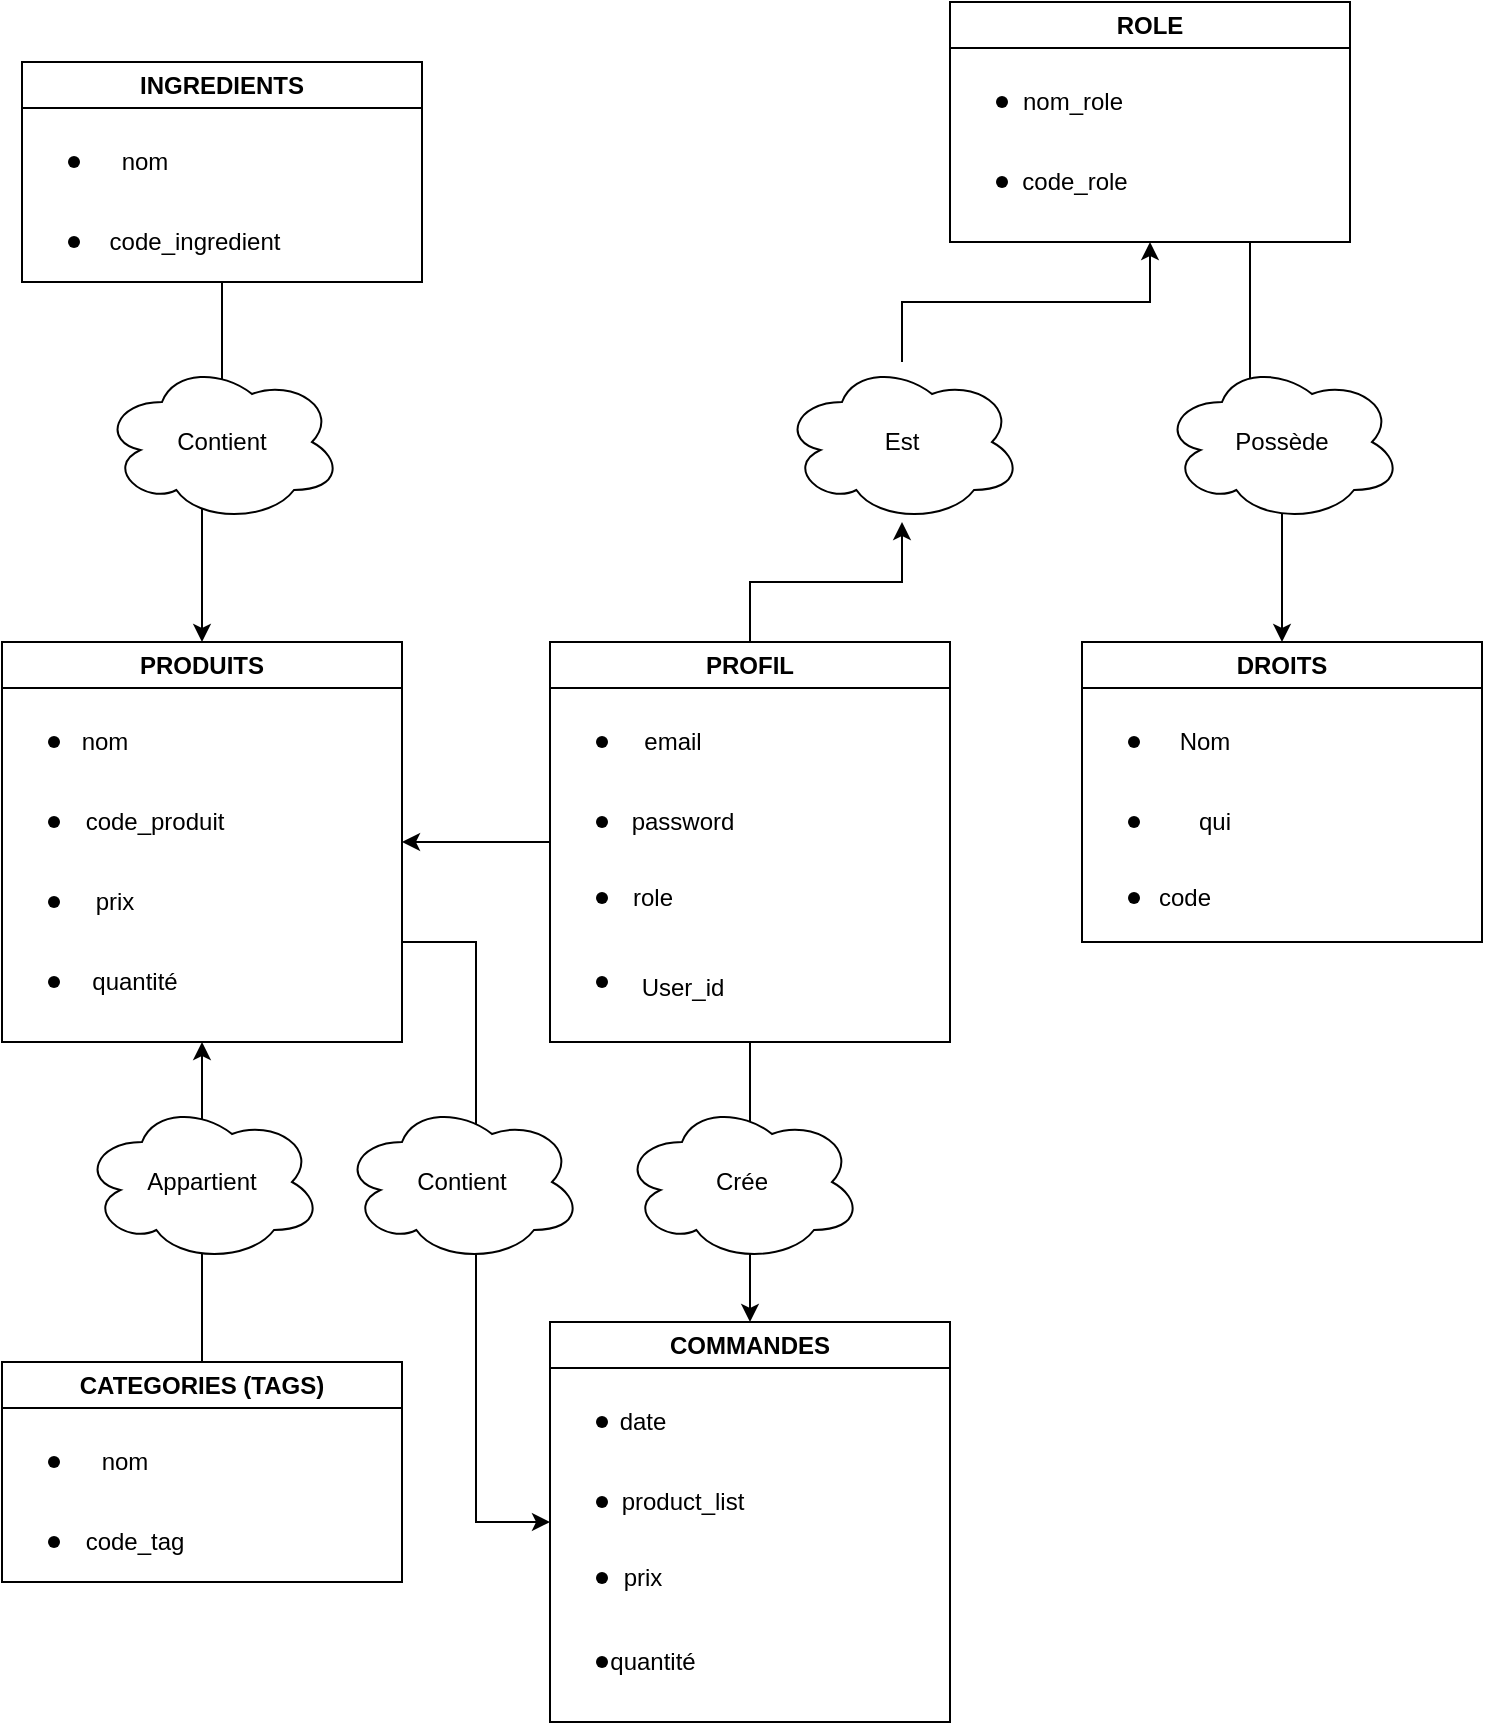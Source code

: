 <mxfile version="23.1.4" type="github">
  <diagram name="Page-1" id="rWvj7r1L1JmkacUhFCVx">
    <mxGraphModel dx="1228" dy="976" grid="1" gridSize="10" guides="1" tooltips="1" connect="1" arrows="1" fold="1" page="1" pageScale="1" pageWidth="827" pageHeight="1169" math="0" shadow="0">
      <root>
        <mxCell id="0" />
        <mxCell id="1" parent="0" />
        <mxCell id="3Qk4PJd8HGj3UVIdCU3T-71" style="edgeStyle=orthogonalEdgeStyle;rounded=0;orthogonalLoop=1;jettySize=auto;html=1;exitX=0.5;exitY=0;exitDx=0;exitDy=0;entryX=0.5;entryY=1;entryDx=0;entryDy=0;" edge="1" parent="1" source="3Qk4PJd8HGj3UVIdCU3T-92" target="3Qk4PJd8HGj3UVIdCU3T-22">
          <mxGeometry relative="1" as="geometry" />
        </mxCell>
        <mxCell id="3Qk4PJd8HGj3UVIdCU3T-86" style="edgeStyle=orthogonalEdgeStyle;rounded=0;orthogonalLoop=1;jettySize=auto;html=1;exitX=0.5;exitY=1;exitDx=0;exitDy=0;entryX=0.5;entryY=0;entryDx=0;entryDy=0;" edge="1" parent="1" source="3Qk4PJd8HGj3UVIdCU3T-5" target="3Qk4PJd8HGj3UVIdCU3T-40">
          <mxGeometry relative="1" as="geometry" />
        </mxCell>
        <mxCell id="3Qk4PJd8HGj3UVIdCU3T-87" style="edgeStyle=orthogonalEdgeStyle;rounded=0;orthogonalLoop=1;jettySize=auto;html=1;exitX=0;exitY=0.5;exitDx=0;exitDy=0;entryX=1;entryY=0.5;entryDx=0;entryDy=0;" edge="1" parent="1" source="3Qk4PJd8HGj3UVIdCU3T-5" target="3Qk4PJd8HGj3UVIdCU3T-74">
          <mxGeometry relative="1" as="geometry" />
        </mxCell>
        <mxCell id="3Qk4PJd8HGj3UVIdCU3T-5" value="PROFIL" style="swimlane;whiteSpace=wrap;html=1;" vertex="1" parent="1">
          <mxGeometry x="314" y="400" width="200" height="200" as="geometry" />
        </mxCell>
        <mxCell id="3Qk4PJd8HGj3UVIdCU3T-11" value="" style="shape=waypoint;sketch=0;size=6;pointerEvents=1;points=[];fillColor=none;resizable=0;rotatable=0;perimeter=centerPerimeter;snapToPoint=1;" vertex="1" parent="3Qk4PJd8HGj3UVIdCU3T-5">
          <mxGeometry x="16" y="160" width="20" height="20" as="geometry" />
        </mxCell>
        <mxCell id="3Qk4PJd8HGj3UVIdCU3T-10" value="" style="shape=waypoint;sketch=0;size=6;pointerEvents=1;points=[];fillColor=none;resizable=0;rotatable=0;perimeter=centerPerimeter;snapToPoint=1;" vertex="1" parent="3Qk4PJd8HGj3UVIdCU3T-5">
          <mxGeometry x="16" y="40" width="20" height="20" as="geometry" />
        </mxCell>
        <mxCell id="3Qk4PJd8HGj3UVIdCU3T-16" value="email" style="text;html=1;align=center;verticalAlign=middle;resizable=0;points=[];autosize=1;strokeColor=none;fillColor=none;" vertex="1" parent="3Qk4PJd8HGj3UVIdCU3T-5">
          <mxGeometry x="36" y="35" width="50" height="30" as="geometry" />
        </mxCell>
        <mxCell id="3Qk4PJd8HGj3UVIdCU3T-13" value="" style="shape=waypoint;sketch=0;size=6;pointerEvents=1;points=[];fillColor=none;resizable=0;rotatable=0;perimeter=centerPerimeter;snapToPoint=1;" vertex="1" parent="3Qk4PJd8HGj3UVIdCU3T-5">
          <mxGeometry x="16" y="80" width="20" height="20" as="geometry" />
        </mxCell>
        <mxCell id="3Qk4PJd8HGj3UVIdCU3T-12" value="" style="shape=waypoint;sketch=0;size=6;pointerEvents=1;points=[];fillColor=none;resizable=0;rotatable=0;perimeter=centerPerimeter;snapToPoint=1;" vertex="1" parent="3Qk4PJd8HGj3UVIdCU3T-5">
          <mxGeometry x="16" y="118" width="20" height="20" as="geometry" />
        </mxCell>
        <mxCell id="3Qk4PJd8HGj3UVIdCU3T-18" value="role" style="text;html=1;align=center;verticalAlign=middle;resizable=0;points=[];autosize=1;strokeColor=none;fillColor=none;" vertex="1" parent="3Qk4PJd8HGj3UVIdCU3T-5">
          <mxGeometry x="31" y="113" width="40" height="30" as="geometry" />
        </mxCell>
        <mxCell id="3Qk4PJd8HGj3UVIdCU3T-17" value="password" style="text;html=1;align=center;verticalAlign=middle;resizable=0;points=[];autosize=1;strokeColor=none;fillColor=none;" vertex="1" parent="3Qk4PJd8HGj3UVIdCU3T-5">
          <mxGeometry x="31" y="75" width="70" height="30" as="geometry" />
        </mxCell>
        <mxCell id="3Qk4PJd8HGj3UVIdCU3T-21" value="User_id" style="text;html=1;align=center;verticalAlign=middle;resizable=0;points=[];autosize=1;strokeColor=none;fillColor=none;" vertex="1" parent="1">
          <mxGeometry x="350" y="558" width="60" height="30" as="geometry" />
        </mxCell>
        <mxCell id="3Qk4PJd8HGj3UVIdCU3T-72" style="edgeStyle=orthogonalEdgeStyle;rounded=0;orthogonalLoop=1;jettySize=auto;html=1;exitX=0.75;exitY=1;exitDx=0;exitDy=0;entryX=0.5;entryY=0;entryDx=0;entryDy=0;" edge="1" parent="1" source="3Qk4PJd8HGj3UVIdCU3T-22" target="3Qk4PJd8HGj3UVIdCU3T-59">
          <mxGeometry relative="1" as="geometry" />
        </mxCell>
        <mxCell id="3Qk4PJd8HGj3UVIdCU3T-22" value="ROLE" style="swimlane;whiteSpace=wrap;html=1;" vertex="1" parent="1">
          <mxGeometry x="514" y="80" width="200" height="120" as="geometry" />
        </mxCell>
        <mxCell id="3Qk4PJd8HGj3UVIdCU3T-24" value="" style="shape=waypoint;sketch=0;size=6;pointerEvents=1;points=[];fillColor=none;resizable=0;rotatable=0;perimeter=centerPerimeter;snapToPoint=1;" vertex="1" parent="3Qk4PJd8HGj3UVIdCU3T-22">
          <mxGeometry x="16" y="40" width="20" height="20" as="geometry" />
        </mxCell>
        <mxCell id="3Qk4PJd8HGj3UVIdCU3T-25" value="nom_role" style="text;html=1;align=center;verticalAlign=middle;resizable=0;points=[];autosize=1;strokeColor=none;fillColor=none;" vertex="1" parent="3Qk4PJd8HGj3UVIdCU3T-22">
          <mxGeometry x="26" y="35" width="70" height="30" as="geometry" />
        </mxCell>
        <mxCell id="3Qk4PJd8HGj3UVIdCU3T-26" value="" style="shape=waypoint;sketch=0;size=6;pointerEvents=1;points=[];fillColor=none;resizable=0;rotatable=0;perimeter=centerPerimeter;snapToPoint=1;" vertex="1" parent="3Qk4PJd8HGj3UVIdCU3T-22">
          <mxGeometry x="16" y="80" width="20" height="20" as="geometry" />
        </mxCell>
        <mxCell id="3Qk4PJd8HGj3UVIdCU3T-29" value="code_role" style="text;html=1;align=center;verticalAlign=middle;resizable=0;points=[];autosize=1;strokeColor=none;fillColor=none;" vertex="1" parent="3Qk4PJd8HGj3UVIdCU3T-22">
          <mxGeometry x="22" y="75" width="80" height="30" as="geometry" />
        </mxCell>
        <mxCell id="3Qk4PJd8HGj3UVIdCU3T-84" style="edgeStyle=orthogonalEdgeStyle;rounded=0;orthogonalLoop=1;jettySize=auto;html=1;exitX=0.5;exitY=0;exitDx=0;exitDy=0;entryX=0.5;entryY=1;entryDx=0;entryDy=0;" edge="1" parent="1" source="3Qk4PJd8HGj3UVIdCU3T-31" target="3Qk4PJd8HGj3UVIdCU3T-74">
          <mxGeometry relative="1" as="geometry" />
        </mxCell>
        <mxCell id="3Qk4PJd8HGj3UVIdCU3T-31" value="CATEGORIES (TAGS)" style="swimlane;whiteSpace=wrap;html=1;" vertex="1" parent="1">
          <mxGeometry x="40" y="760" width="200" height="110" as="geometry" />
        </mxCell>
        <mxCell id="3Qk4PJd8HGj3UVIdCU3T-33" value="" style="shape=waypoint;sketch=0;size=6;pointerEvents=1;points=[];fillColor=none;resizable=0;rotatable=0;perimeter=centerPerimeter;snapToPoint=1;" vertex="1" parent="3Qk4PJd8HGj3UVIdCU3T-31">
          <mxGeometry x="16" y="40" width="20" height="20" as="geometry" />
        </mxCell>
        <mxCell id="3Qk4PJd8HGj3UVIdCU3T-34" value="nom" style="text;html=1;align=center;verticalAlign=middle;resizable=0;points=[];autosize=1;strokeColor=none;fillColor=none;" vertex="1" parent="3Qk4PJd8HGj3UVIdCU3T-31">
          <mxGeometry x="36" y="35" width="50" height="30" as="geometry" />
        </mxCell>
        <mxCell id="3Qk4PJd8HGj3UVIdCU3T-35" value="" style="shape=waypoint;sketch=0;size=6;pointerEvents=1;points=[];fillColor=none;resizable=0;rotatable=0;perimeter=centerPerimeter;snapToPoint=1;" vertex="1" parent="3Qk4PJd8HGj3UVIdCU3T-31">
          <mxGeometry x="16" y="80" width="20" height="20" as="geometry" />
        </mxCell>
        <mxCell id="3Qk4PJd8HGj3UVIdCU3T-38" value="code_tag" style="text;html=1;align=center;verticalAlign=middle;resizable=0;points=[];autosize=1;strokeColor=none;fillColor=none;" vertex="1" parent="3Qk4PJd8HGj3UVIdCU3T-31">
          <mxGeometry x="31" y="75" width="70" height="30" as="geometry" />
        </mxCell>
        <mxCell id="3Qk4PJd8HGj3UVIdCU3T-40" value="COMMANDES" style="swimlane;whiteSpace=wrap;html=1;" vertex="1" parent="1">
          <mxGeometry x="314" y="740" width="200" height="200" as="geometry" />
        </mxCell>
        <mxCell id="3Qk4PJd8HGj3UVIdCU3T-41" value="" style="shape=waypoint;sketch=0;size=6;pointerEvents=1;points=[];fillColor=none;resizable=0;rotatable=0;perimeter=centerPerimeter;snapToPoint=1;" vertex="1" parent="3Qk4PJd8HGj3UVIdCU3T-40">
          <mxGeometry x="16" y="160" width="20" height="20" as="geometry" />
        </mxCell>
        <mxCell id="3Qk4PJd8HGj3UVIdCU3T-42" value="" style="shape=waypoint;sketch=0;size=6;pointerEvents=1;points=[];fillColor=none;resizable=0;rotatable=0;perimeter=centerPerimeter;snapToPoint=1;" vertex="1" parent="3Qk4PJd8HGj3UVIdCU3T-40">
          <mxGeometry x="16" y="40" width="20" height="20" as="geometry" />
        </mxCell>
        <mxCell id="3Qk4PJd8HGj3UVIdCU3T-43" value="date" style="text;html=1;align=center;verticalAlign=middle;resizable=0;points=[];autosize=1;strokeColor=none;fillColor=none;" vertex="1" parent="3Qk4PJd8HGj3UVIdCU3T-40">
          <mxGeometry x="21" y="35" width="50" height="30" as="geometry" />
        </mxCell>
        <mxCell id="3Qk4PJd8HGj3UVIdCU3T-44" value="" style="shape=waypoint;sketch=0;size=6;pointerEvents=1;points=[];fillColor=none;resizable=0;rotatable=0;perimeter=centerPerimeter;snapToPoint=1;" vertex="1" parent="3Qk4PJd8HGj3UVIdCU3T-40">
          <mxGeometry x="16" y="80" width="20" height="20" as="geometry" />
        </mxCell>
        <mxCell id="3Qk4PJd8HGj3UVIdCU3T-45" value="" style="shape=waypoint;sketch=0;size=6;pointerEvents=1;points=[];fillColor=none;resizable=0;rotatable=0;perimeter=centerPerimeter;snapToPoint=1;" vertex="1" parent="3Qk4PJd8HGj3UVIdCU3T-40">
          <mxGeometry x="16" y="118" width="20" height="20" as="geometry" />
        </mxCell>
        <mxCell id="3Qk4PJd8HGj3UVIdCU3T-47" value="product_list" style="text;html=1;align=center;verticalAlign=middle;resizable=0;points=[];autosize=1;strokeColor=none;fillColor=none;" vertex="1" parent="3Qk4PJd8HGj3UVIdCU3T-40">
          <mxGeometry x="26" y="75" width="80" height="30" as="geometry" />
        </mxCell>
        <mxCell id="3Qk4PJd8HGj3UVIdCU3T-70" value="prix" style="text;html=1;align=center;verticalAlign=middle;resizable=0;points=[];autosize=1;strokeColor=none;fillColor=none;" vertex="1" parent="3Qk4PJd8HGj3UVIdCU3T-40">
          <mxGeometry x="26" y="113" width="40" height="30" as="geometry" />
        </mxCell>
        <mxCell id="3Qk4PJd8HGj3UVIdCU3T-48" value="quantité" style="text;html=1;align=center;verticalAlign=middle;resizable=0;points=[];autosize=1;strokeColor=none;fillColor=none;" vertex="1" parent="3Qk4PJd8HGj3UVIdCU3T-40">
          <mxGeometry x="16" y="155" width="70" height="30" as="geometry" />
        </mxCell>
        <mxCell id="3Qk4PJd8HGj3UVIdCU3T-85" style="edgeStyle=orthogonalEdgeStyle;rounded=0;orthogonalLoop=1;jettySize=auto;html=1;exitX=0.5;exitY=1;exitDx=0;exitDy=0;entryX=0.5;entryY=0;entryDx=0;entryDy=0;" edge="1" parent="1" source="3Qk4PJd8HGj3UVIdCU3T-49" target="3Qk4PJd8HGj3UVIdCU3T-74">
          <mxGeometry relative="1" as="geometry" />
        </mxCell>
        <mxCell id="3Qk4PJd8HGj3UVIdCU3T-49" value="INGREDIENTS" style="swimlane;whiteSpace=wrap;html=1;" vertex="1" parent="1">
          <mxGeometry x="50" y="110" width="200" height="110" as="geometry" />
        </mxCell>
        <mxCell id="3Qk4PJd8HGj3UVIdCU3T-51" value="" style="shape=waypoint;sketch=0;size=6;pointerEvents=1;points=[];fillColor=none;resizable=0;rotatable=0;perimeter=centerPerimeter;snapToPoint=1;" vertex="1" parent="3Qk4PJd8HGj3UVIdCU3T-49">
          <mxGeometry x="16" y="40" width="20" height="20" as="geometry" />
        </mxCell>
        <mxCell id="3Qk4PJd8HGj3UVIdCU3T-52" value="nom" style="text;html=1;align=center;verticalAlign=middle;resizable=0;points=[];autosize=1;strokeColor=none;fillColor=none;" vertex="1" parent="3Qk4PJd8HGj3UVIdCU3T-49">
          <mxGeometry x="36" y="35" width="50" height="30" as="geometry" />
        </mxCell>
        <mxCell id="3Qk4PJd8HGj3UVIdCU3T-53" value="" style="shape=waypoint;sketch=0;size=6;pointerEvents=1;points=[];fillColor=none;resizable=0;rotatable=0;perimeter=centerPerimeter;snapToPoint=1;" vertex="1" parent="3Qk4PJd8HGj3UVIdCU3T-49">
          <mxGeometry x="16" y="80" width="20" height="20" as="geometry" />
        </mxCell>
        <mxCell id="3Qk4PJd8HGj3UVIdCU3T-56" value="code_ingredient" style="text;html=1;align=center;verticalAlign=middle;resizable=0;points=[];autosize=1;strokeColor=none;fillColor=none;" vertex="1" parent="3Qk4PJd8HGj3UVIdCU3T-49">
          <mxGeometry x="31" y="75" width="110" height="30" as="geometry" />
        </mxCell>
        <mxCell id="3Qk4PJd8HGj3UVIdCU3T-59" value="DROITS" style="swimlane;whiteSpace=wrap;html=1;" vertex="1" parent="1">
          <mxGeometry x="580" y="400" width="200" height="150" as="geometry" />
        </mxCell>
        <mxCell id="3Qk4PJd8HGj3UVIdCU3T-61" value="" style="shape=waypoint;sketch=0;size=6;pointerEvents=1;points=[];fillColor=none;resizable=0;rotatable=0;perimeter=centerPerimeter;snapToPoint=1;" vertex="1" parent="3Qk4PJd8HGj3UVIdCU3T-59">
          <mxGeometry x="16" y="40" width="20" height="20" as="geometry" />
        </mxCell>
        <mxCell id="3Qk4PJd8HGj3UVIdCU3T-62" value="Nom" style="text;html=1;align=center;verticalAlign=middle;resizable=0;points=[];autosize=1;strokeColor=none;fillColor=none;" vertex="1" parent="3Qk4PJd8HGj3UVIdCU3T-59">
          <mxGeometry x="36" y="35" width="50" height="30" as="geometry" />
        </mxCell>
        <mxCell id="3Qk4PJd8HGj3UVIdCU3T-63" value="" style="shape=waypoint;sketch=0;size=6;pointerEvents=1;points=[];fillColor=none;resizable=0;rotatable=0;perimeter=centerPerimeter;snapToPoint=1;" vertex="1" parent="3Qk4PJd8HGj3UVIdCU3T-59">
          <mxGeometry x="16" y="80" width="20" height="20" as="geometry" />
        </mxCell>
        <mxCell id="3Qk4PJd8HGj3UVIdCU3T-64" value="" style="shape=waypoint;sketch=0;size=6;pointerEvents=1;points=[];fillColor=none;resizable=0;rotatable=0;perimeter=centerPerimeter;snapToPoint=1;" vertex="1" parent="3Qk4PJd8HGj3UVIdCU3T-59">
          <mxGeometry x="16" y="118" width="20" height="20" as="geometry" />
        </mxCell>
        <mxCell id="3Qk4PJd8HGj3UVIdCU3T-65" value="code" style="text;html=1;align=center;verticalAlign=middle;resizable=0;points=[];autosize=1;strokeColor=none;fillColor=none;" vertex="1" parent="3Qk4PJd8HGj3UVIdCU3T-59">
          <mxGeometry x="26" y="113" width="50" height="30" as="geometry" />
        </mxCell>
        <mxCell id="3Qk4PJd8HGj3UVIdCU3T-66" value="qui" style="text;html=1;align=center;verticalAlign=middle;resizable=0;points=[];autosize=1;strokeColor=none;fillColor=none;" vertex="1" parent="3Qk4PJd8HGj3UVIdCU3T-59">
          <mxGeometry x="46" y="75" width="40" height="30" as="geometry" />
        </mxCell>
        <mxCell id="3Qk4PJd8HGj3UVIdCU3T-94" style="edgeStyle=orthogonalEdgeStyle;rounded=0;orthogonalLoop=1;jettySize=auto;html=1;exitX=1;exitY=0.75;exitDx=0;exitDy=0;entryX=0;entryY=0.5;entryDx=0;entryDy=0;" edge="1" parent="1" source="3Qk4PJd8HGj3UVIdCU3T-74" target="3Qk4PJd8HGj3UVIdCU3T-40">
          <mxGeometry relative="1" as="geometry" />
        </mxCell>
        <mxCell id="3Qk4PJd8HGj3UVIdCU3T-74" value="PRODUITS" style="swimlane;whiteSpace=wrap;html=1;" vertex="1" parent="1">
          <mxGeometry x="40" y="400" width="200" height="200" as="geometry" />
        </mxCell>
        <mxCell id="3Qk4PJd8HGj3UVIdCU3T-75" value="" style="shape=waypoint;sketch=0;size=6;pointerEvents=1;points=[];fillColor=none;resizable=0;rotatable=0;perimeter=centerPerimeter;snapToPoint=1;" vertex="1" parent="3Qk4PJd8HGj3UVIdCU3T-74">
          <mxGeometry x="16" y="40" width="20" height="20" as="geometry" />
        </mxCell>
        <mxCell id="3Qk4PJd8HGj3UVIdCU3T-76" value="nom" style="text;html=1;align=center;verticalAlign=middle;resizable=0;points=[];autosize=1;strokeColor=none;fillColor=none;" vertex="1" parent="3Qk4PJd8HGj3UVIdCU3T-74">
          <mxGeometry x="26" y="35" width="50" height="30" as="geometry" />
        </mxCell>
        <mxCell id="3Qk4PJd8HGj3UVIdCU3T-77" value="" style="shape=waypoint;sketch=0;size=6;pointerEvents=1;points=[];fillColor=none;resizable=0;rotatable=0;perimeter=centerPerimeter;snapToPoint=1;" vertex="1" parent="3Qk4PJd8HGj3UVIdCU3T-74">
          <mxGeometry x="16" y="80" width="20" height="20" as="geometry" />
        </mxCell>
        <mxCell id="3Qk4PJd8HGj3UVIdCU3T-78" value="code_produit" style="text;html=1;align=center;verticalAlign=middle;resizable=0;points=[];autosize=1;strokeColor=none;fillColor=none;" vertex="1" parent="3Qk4PJd8HGj3UVIdCU3T-74">
          <mxGeometry x="31" y="75" width="90" height="30" as="geometry" />
        </mxCell>
        <mxCell id="3Qk4PJd8HGj3UVIdCU3T-80" value="" style="shape=waypoint;sketch=0;size=6;pointerEvents=1;points=[];fillColor=none;resizable=0;rotatable=0;perimeter=centerPerimeter;snapToPoint=1;" vertex="1" parent="3Qk4PJd8HGj3UVIdCU3T-74">
          <mxGeometry x="16" y="160" width="20" height="20" as="geometry" />
        </mxCell>
        <mxCell id="3Qk4PJd8HGj3UVIdCU3T-79" value="" style="shape=waypoint;sketch=0;size=6;pointerEvents=1;points=[];fillColor=none;resizable=0;rotatable=0;perimeter=centerPerimeter;snapToPoint=1;" vertex="1" parent="3Qk4PJd8HGj3UVIdCU3T-74">
          <mxGeometry x="16" y="120" width="20" height="20" as="geometry" />
        </mxCell>
        <mxCell id="3Qk4PJd8HGj3UVIdCU3T-82" value="quantité" style="text;html=1;align=center;verticalAlign=middle;resizable=0;points=[];autosize=1;strokeColor=none;fillColor=none;" vertex="1" parent="3Qk4PJd8HGj3UVIdCU3T-74">
          <mxGeometry x="31" y="155" width="70" height="30" as="geometry" />
        </mxCell>
        <mxCell id="3Qk4PJd8HGj3UVIdCU3T-81" value="prix" style="text;html=1;align=center;verticalAlign=middle;resizable=0;points=[];autosize=1;strokeColor=none;fillColor=none;" vertex="1" parent="3Qk4PJd8HGj3UVIdCU3T-74">
          <mxGeometry x="36" y="115" width="40" height="30" as="geometry" />
        </mxCell>
        <mxCell id="3Qk4PJd8HGj3UVIdCU3T-88" value="Appartient" style="ellipse;shape=cloud;whiteSpace=wrap;html=1;" vertex="1" parent="1">
          <mxGeometry x="80" y="630" width="120" height="80" as="geometry" />
        </mxCell>
        <mxCell id="3Qk4PJd8HGj3UVIdCU3T-89" value="Contient" style="ellipse;shape=cloud;whiteSpace=wrap;html=1;" vertex="1" parent="1">
          <mxGeometry x="90" y="260" width="120" height="80" as="geometry" />
        </mxCell>
        <mxCell id="3Qk4PJd8HGj3UVIdCU3T-90" value="Crée" style="ellipse;shape=cloud;whiteSpace=wrap;html=1;" vertex="1" parent="1">
          <mxGeometry x="350" y="630" width="120" height="80" as="geometry" />
        </mxCell>
        <mxCell id="3Qk4PJd8HGj3UVIdCU3T-91" value="Possède" style="ellipse;shape=cloud;whiteSpace=wrap;html=1;" vertex="1" parent="1">
          <mxGeometry x="620" y="260" width="120" height="80" as="geometry" />
        </mxCell>
        <mxCell id="3Qk4PJd8HGj3UVIdCU3T-93" value="" style="edgeStyle=orthogonalEdgeStyle;rounded=0;orthogonalLoop=1;jettySize=auto;html=1;exitX=0.5;exitY=0;exitDx=0;exitDy=0;entryX=0.5;entryY=1;entryDx=0;entryDy=0;" edge="1" parent="1" source="3Qk4PJd8HGj3UVIdCU3T-5" target="3Qk4PJd8HGj3UVIdCU3T-92">
          <mxGeometry relative="1" as="geometry">
            <mxPoint x="414" y="400" as="sourcePoint" />
            <mxPoint x="614" y="200" as="targetPoint" />
          </mxGeometry>
        </mxCell>
        <mxCell id="3Qk4PJd8HGj3UVIdCU3T-92" value="Est" style="ellipse;shape=cloud;whiteSpace=wrap;html=1;" vertex="1" parent="1">
          <mxGeometry x="430" y="260" width="120" height="80" as="geometry" />
        </mxCell>
        <mxCell id="3Qk4PJd8HGj3UVIdCU3T-95" value="Contient" style="ellipse;shape=cloud;whiteSpace=wrap;html=1;" vertex="1" parent="1">
          <mxGeometry x="210" y="630" width="120" height="80" as="geometry" />
        </mxCell>
      </root>
    </mxGraphModel>
  </diagram>
</mxfile>
